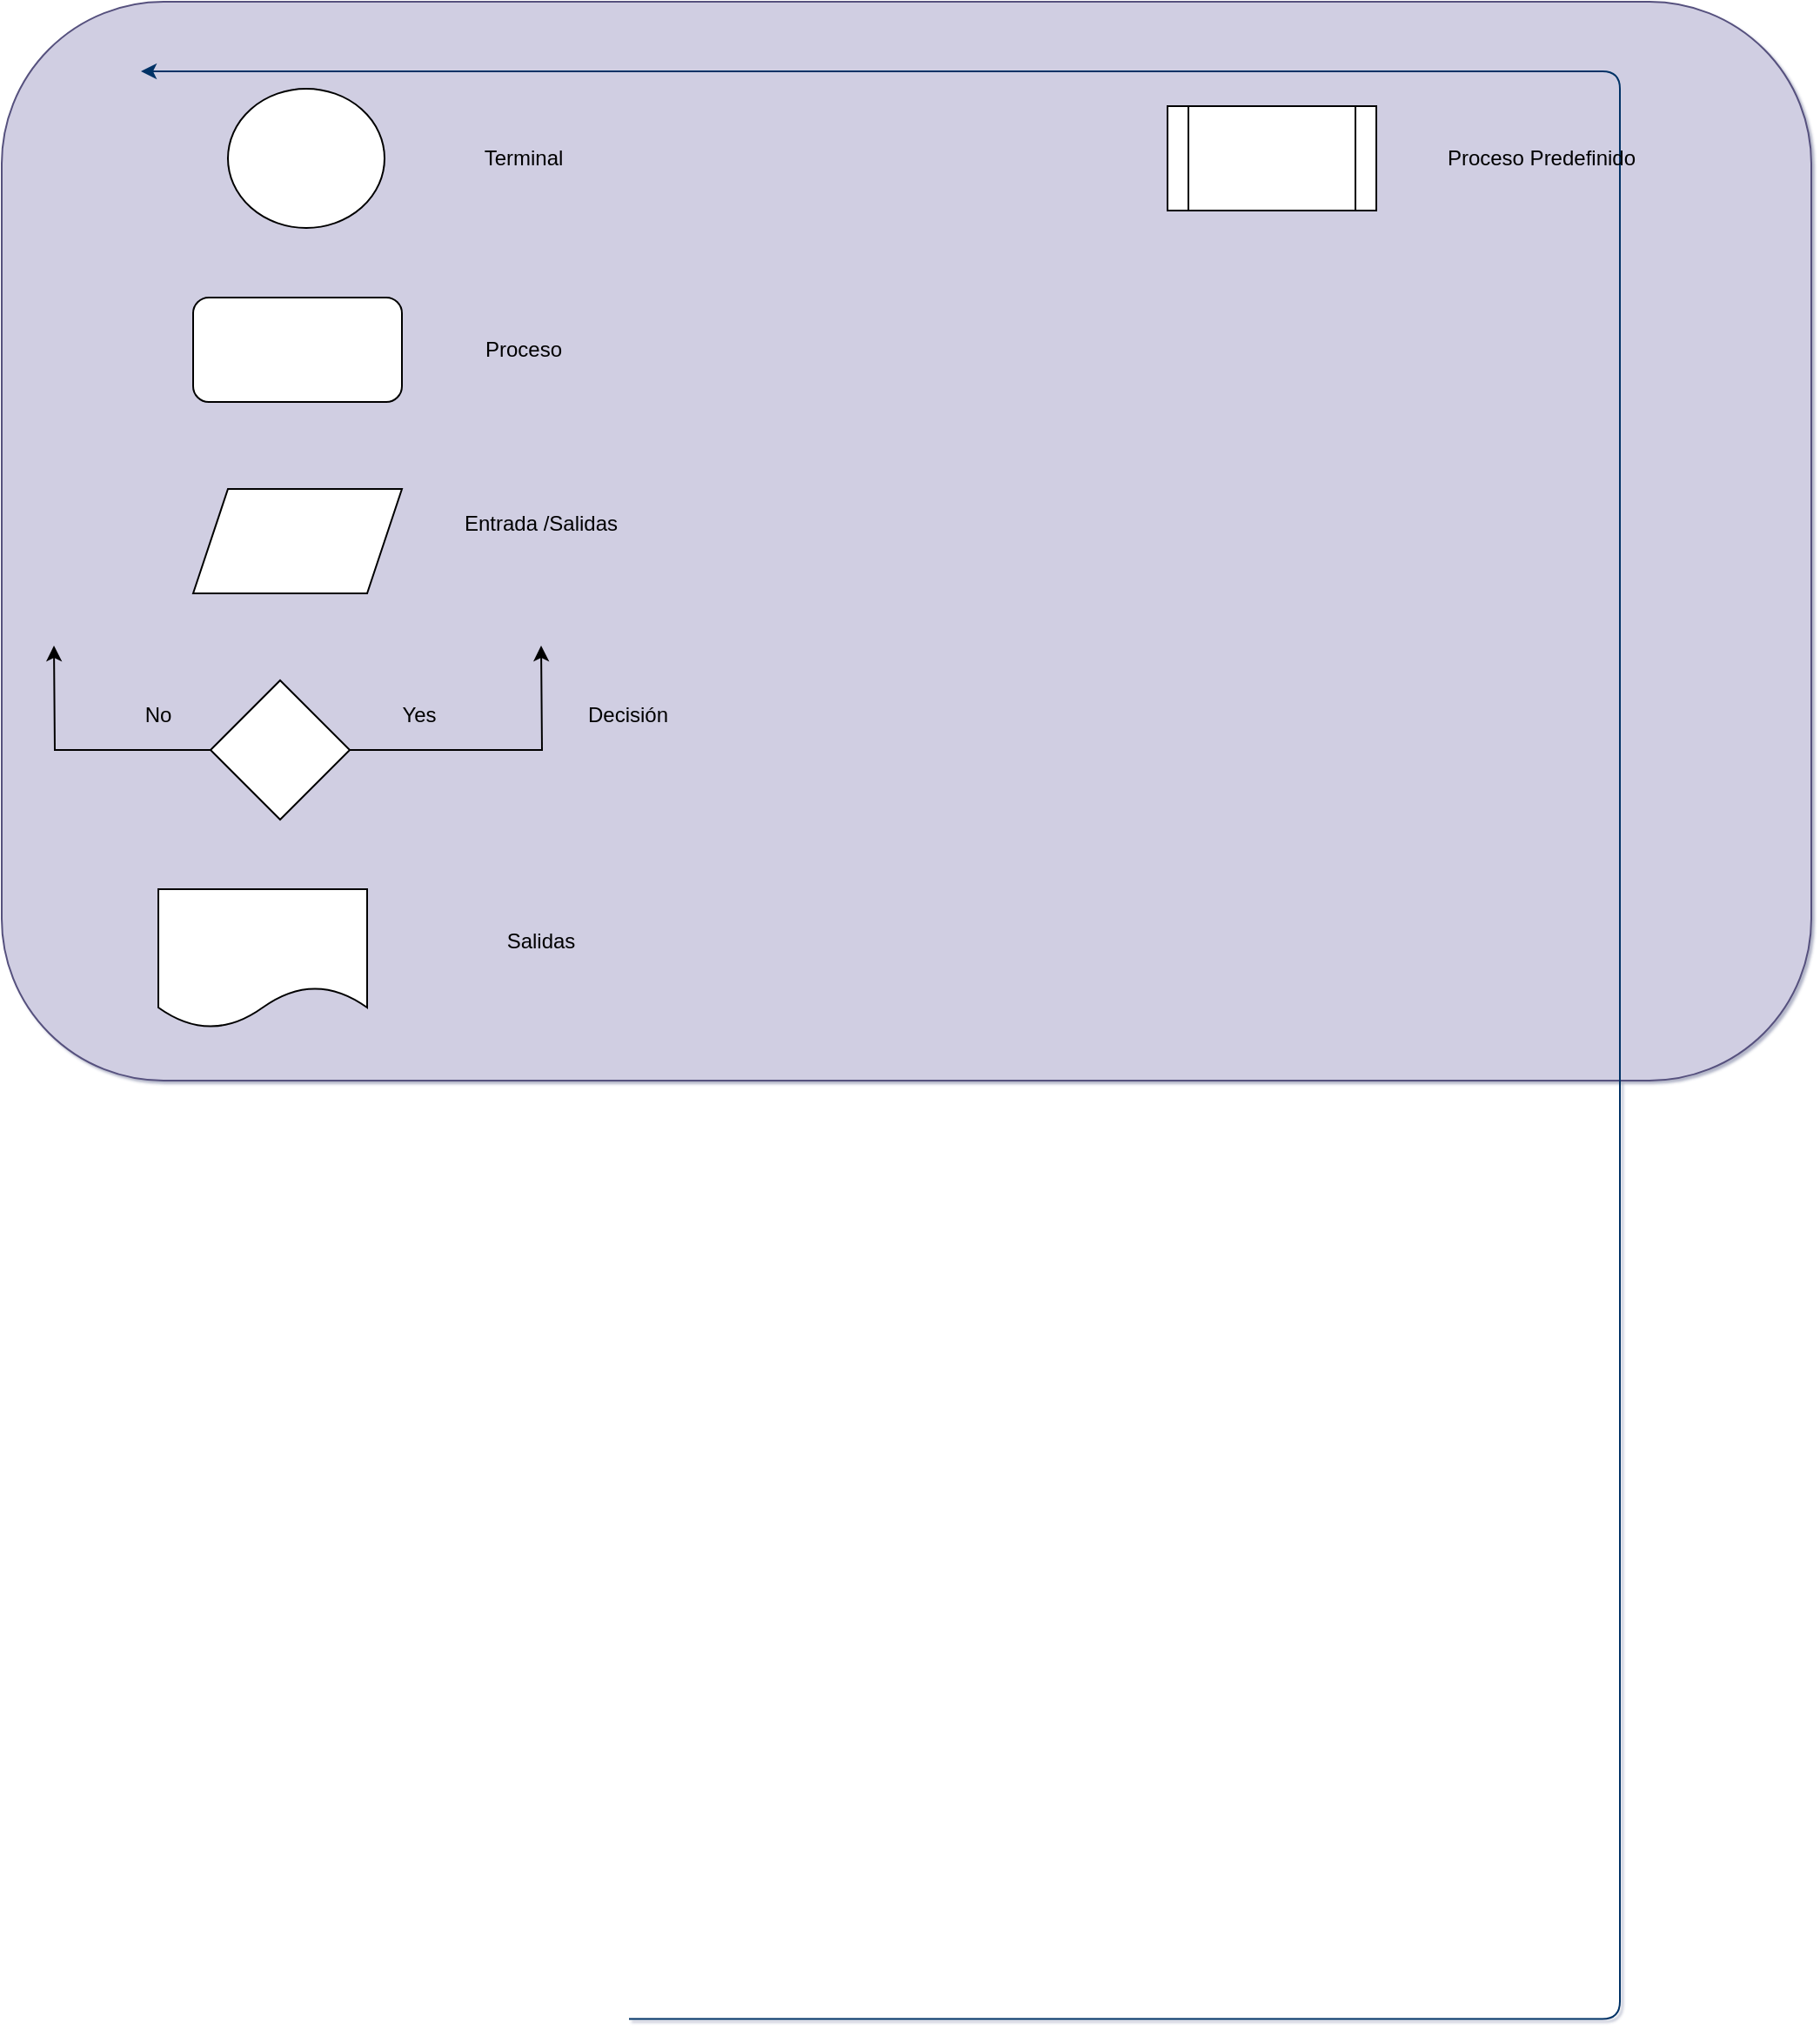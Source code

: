 <mxfile version="14.2.7" type="github">
  <diagram id="6a731a19-8d31-9384-78a2-239565b7b9f0" name="Page-1">
    <mxGraphModel dx="1248" dy="1077" grid="0" gridSize="10" guides="1" tooltips="1" connect="1" arrows="1" fold="1" page="0" pageScale="1" pageWidth="1169" pageHeight="827" background="#ffffff" math="0" shadow="1">
      <root>
        <mxCell id="0" />
        <mxCell id="1" parent="0" />
        <mxCell id="ZT3AdK7sQumNwWUD2eCh-84" value="" style="rounded=1;whiteSpace=wrap;html=1;fillColor=#d0cee2;strokeColor=#56517e;" vertex="1" parent="1">
          <mxGeometry x="20" y="-40" width="1040" height="620" as="geometry" />
        </mxCell>
        <mxCell id="45" value="" style="edgeStyle=elbowEdgeStyle;elbow=horizontal;exitX=1;exitY=0.5;exitPerimeter=0;entryX=0.905;entryY=0.5;entryPerimeter=0;fontStyle=1;strokeColor=#003366;strokeWidth=1;html=1;" parent="1" target="34" edge="1">
          <mxGeometry width="100" height="100" as="geometry">
            <mxPoint x="380.5" y="1119.25" as="sourcePoint" />
            <mxPoint x="100" as="targetPoint" />
            <Array as="points">
              <mxPoint x="950" y="1320" />
            </Array>
          </mxGeometry>
        </mxCell>
        <mxCell id="ZT3AdK7sQumNwWUD2eCh-64" value="" style="rounded=1;whiteSpace=wrap;html=1;" vertex="1" parent="1">
          <mxGeometry x="130" y="130" width="120" height="60" as="geometry" />
        </mxCell>
        <mxCell id="ZT3AdK7sQumNwWUD2eCh-65" value="" style="ellipse;whiteSpace=wrap;html=1;" vertex="1" parent="1">
          <mxGeometry x="150" y="10" width="90" height="80" as="geometry" />
        </mxCell>
        <mxCell id="ZT3AdK7sQumNwWUD2eCh-69" style="edgeStyle=orthogonalEdgeStyle;rounded=0;orthogonalLoop=1;jettySize=auto;html=1;exitX=1;exitY=0.5;exitDx=0;exitDy=0;" edge="1" parent="1" source="ZT3AdK7sQumNwWUD2eCh-66">
          <mxGeometry relative="1" as="geometry">
            <mxPoint x="330" y="330" as="targetPoint" />
          </mxGeometry>
        </mxCell>
        <mxCell id="ZT3AdK7sQumNwWUD2eCh-70" style="edgeStyle=orthogonalEdgeStyle;rounded=0;orthogonalLoop=1;jettySize=auto;html=1;exitX=0;exitY=0.5;exitDx=0;exitDy=0;" edge="1" parent="1" source="ZT3AdK7sQumNwWUD2eCh-66">
          <mxGeometry relative="1" as="geometry">
            <mxPoint x="50" y="330" as="targetPoint" />
          </mxGeometry>
        </mxCell>
        <mxCell id="ZT3AdK7sQumNwWUD2eCh-66" value="" style="rhombus;whiteSpace=wrap;html=1;" vertex="1" parent="1">
          <mxGeometry x="140" y="350" width="80" height="80" as="geometry" />
        </mxCell>
        <mxCell id="ZT3AdK7sQumNwWUD2eCh-67" value="" style="shape=parallelogram;perimeter=parallelogramPerimeter;whiteSpace=wrap;html=1;fixedSize=1;" vertex="1" parent="1">
          <mxGeometry x="130" y="240" width="120" height="60" as="geometry" />
        </mxCell>
        <mxCell id="ZT3AdK7sQumNwWUD2eCh-71" value="Yes" style="text;html=1;strokeColor=none;fillColor=none;align=center;verticalAlign=middle;whiteSpace=wrap;rounded=0;rotation=0;" vertex="1" parent="1">
          <mxGeometry x="240" y="360" width="40" height="20" as="geometry" />
        </mxCell>
        <mxCell id="ZT3AdK7sQumNwWUD2eCh-75" value="No" style="text;html=1;strokeColor=none;fillColor=none;align=center;verticalAlign=middle;whiteSpace=wrap;rounded=0;" vertex="1" parent="1">
          <mxGeometry x="90" y="360" width="40" height="20" as="geometry" />
        </mxCell>
        <mxCell id="ZT3AdK7sQumNwWUD2eCh-76" value="" style="shape=document;whiteSpace=wrap;html=1;boundedLbl=1;" vertex="1" parent="1">
          <mxGeometry x="110" y="470" width="120" height="80" as="geometry" />
        </mxCell>
        <mxCell id="ZT3AdK7sQumNwWUD2eCh-77" value="" style="shape=process;whiteSpace=wrap;html=1;backgroundOutline=1;" vertex="1" parent="1">
          <mxGeometry x="690" y="20" width="120" height="60" as="geometry" />
        </mxCell>
        <mxCell id="ZT3AdK7sQumNwWUD2eCh-78" value="Terminal&lt;br&gt;" style="text;html=1;strokeColor=none;fillColor=none;align=center;verticalAlign=middle;whiteSpace=wrap;rounded=0;" vertex="1" parent="1">
          <mxGeometry x="300" y="40" width="40" height="20" as="geometry" />
        </mxCell>
        <mxCell id="ZT3AdK7sQumNwWUD2eCh-79" value="Proceso&lt;br&gt;" style="text;html=1;strokeColor=none;fillColor=none;align=center;verticalAlign=middle;whiteSpace=wrap;rounded=0;" vertex="1" parent="1">
          <mxGeometry x="290" y="150" width="60" height="20" as="geometry" />
        </mxCell>
        <mxCell id="ZT3AdK7sQumNwWUD2eCh-80" value="Entrada /Salidas" style="text;html=1;strokeColor=none;fillColor=none;align=center;verticalAlign=middle;whiteSpace=wrap;rounded=0;" vertex="1" parent="1">
          <mxGeometry x="260" y="250" width="140" height="20" as="geometry" />
        </mxCell>
        <mxCell id="ZT3AdK7sQumNwWUD2eCh-81" value="Decisión" style="text;html=1;strokeColor=none;fillColor=none;align=center;verticalAlign=middle;whiteSpace=wrap;rounded=0;" vertex="1" parent="1">
          <mxGeometry x="360" y="360" width="40" height="20" as="geometry" />
        </mxCell>
        <mxCell id="ZT3AdK7sQumNwWUD2eCh-82" value="Salidas" style="text;html=1;strokeColor=none;fillColor=none;align=center;verticalAlign=middle;whiteSpace=wrap;rounded=0;" vertex="1" parent="1">
          <mxGeometry x="260" y="490" width="140" height="20" as="geometry" />
        </mxCell>
        <mxCell id="ZT3AdK7sQumNwWUD2eCh-83" value="Proceso Predefinido" style="text;html=1;strokeColor=none;fillColor=none;align=center;verticalAlign=middle;whiteSpace=wrap;rounded=0;" vertex="1" parent="1">
          <mxGeometry x="830" y="30" width="150" height="40" as="geometry" />
        </mxCell>
      </root>
    </mxGraphModel>
  </diagram>
</mxfile>

